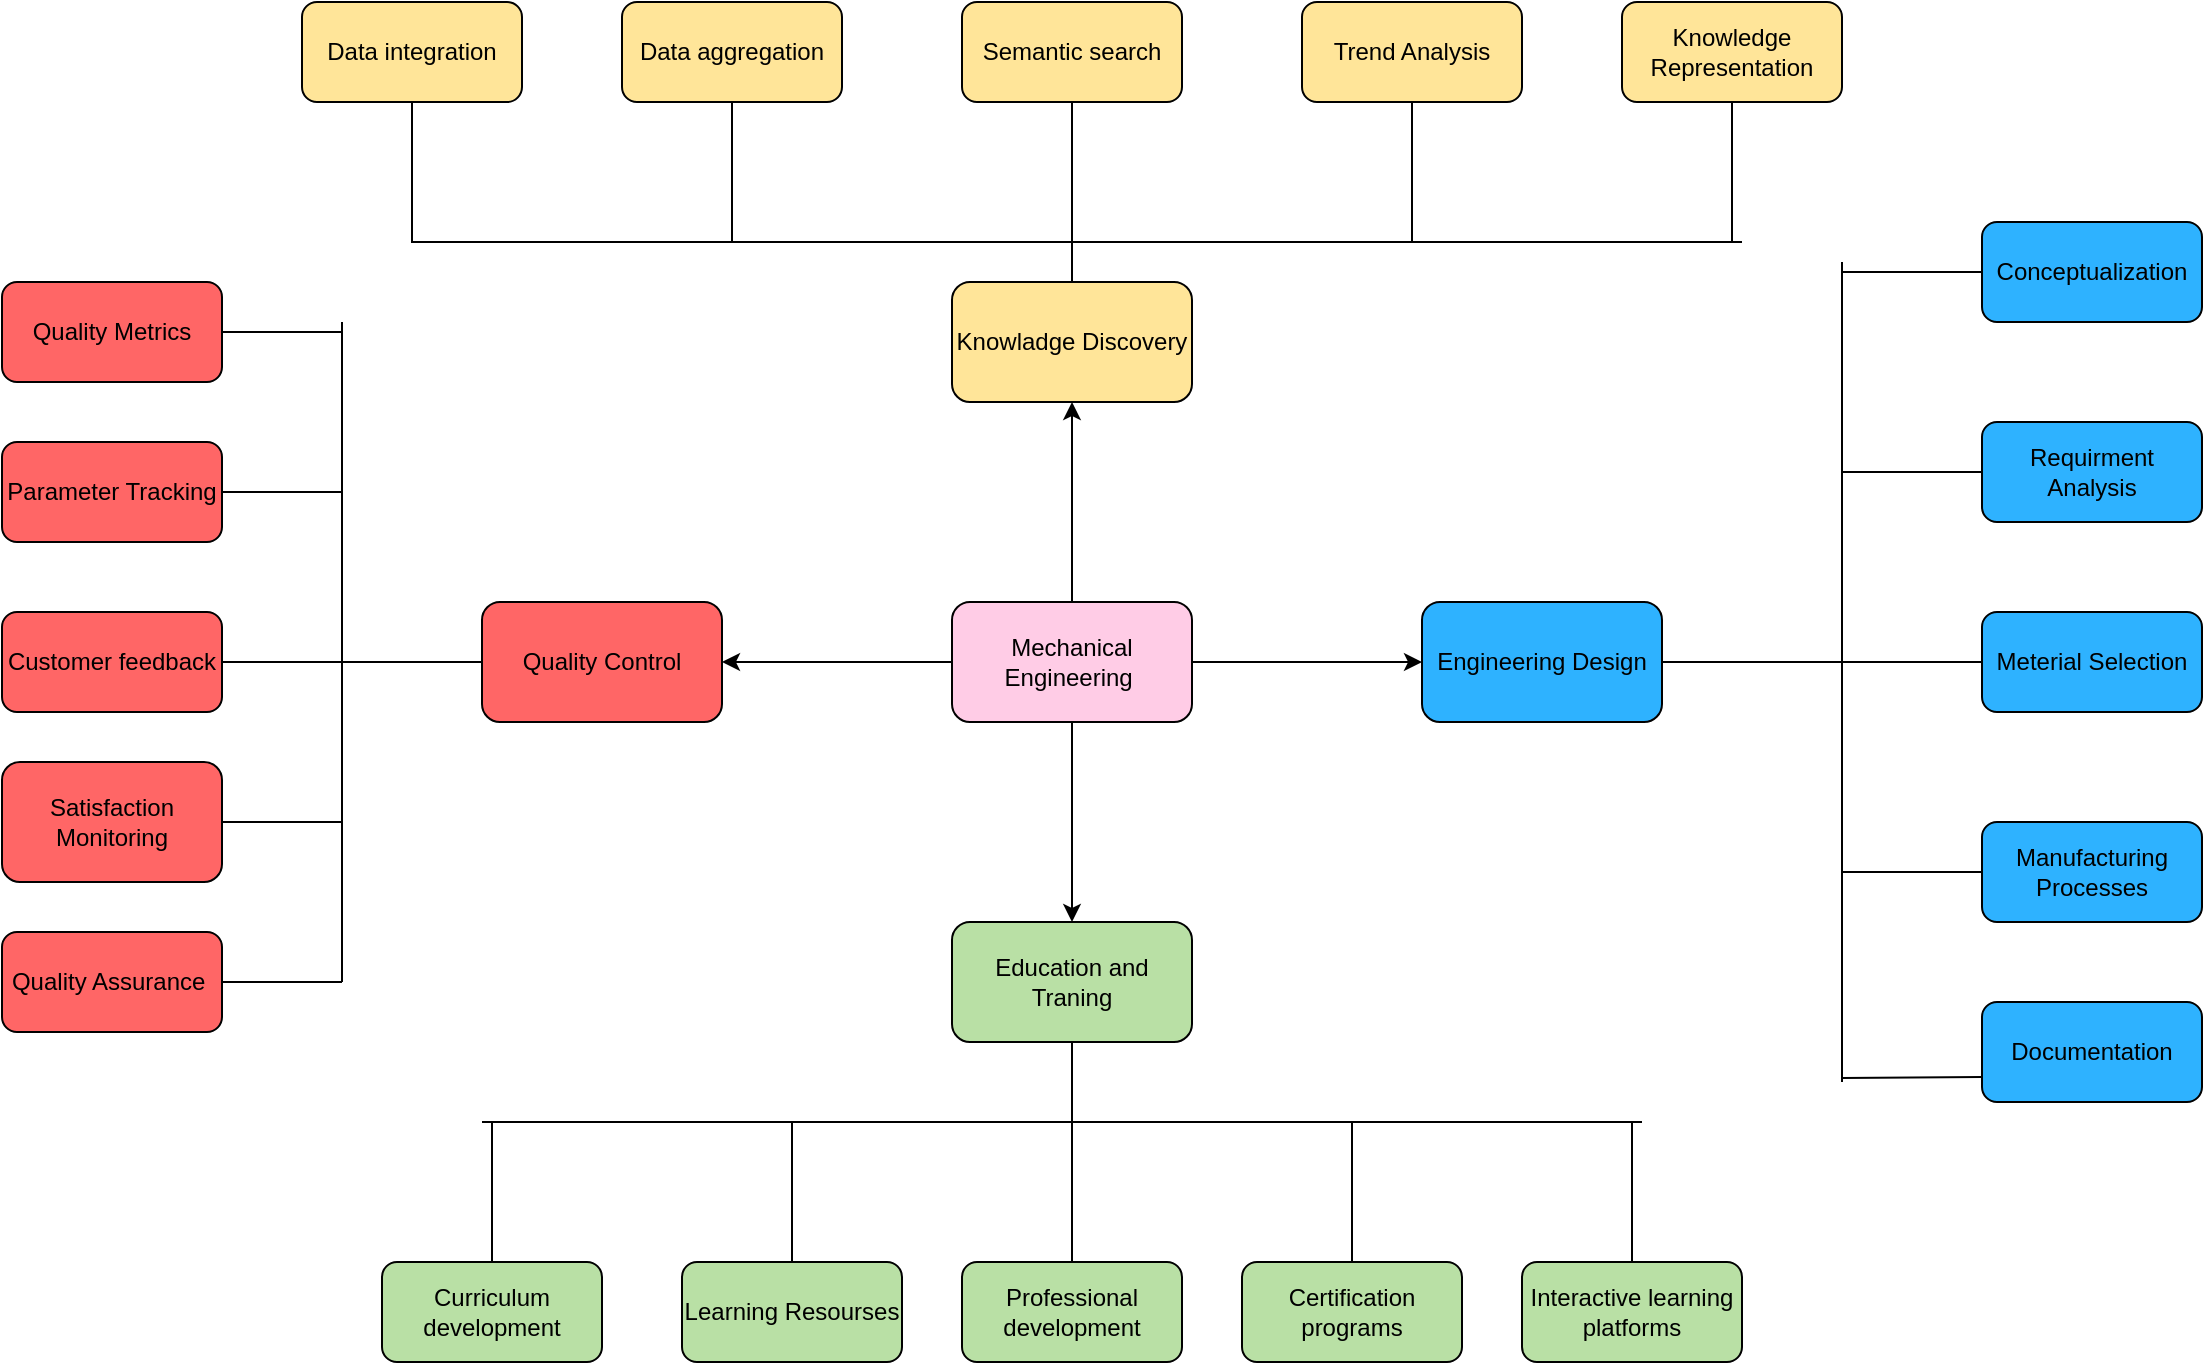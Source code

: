 <mxfile version="22.1.11" type="device">
  <diagram name="Page-1" id="4Mu8Mg3gbt0rlG3FnBVU">
    <mxGraphModel dx="2008" dy="2333" grid="1" gridSize="10" guides="1" tooltips="1" connect="1" arrows="1" fold="1" page="1" pageScale="1" pageWidth="850" pageHeight="1100" math="0" shadow="0">
      <root>
        <mxCell id="0" />
        <mxCell id="1" parent="0" />
        <mxCell id="e2d-h4iOLmfBkgxcTGnJ-6" style="edgeStyle=orthogonalEdgeStyle;rounded=0;orthogonalLoop=1;jettySize=auto;html=1;entryX=0;entryY=0.5;entryDx=0;entryDy=0;" edge="1" parent="1" source="e2d-h4iOLmfBkgxcTGnJ-1" target="e2d-h4iOLmfBkgxcTGnJ-4">
          <mxGeometry relative="1" as="geometry" />
        </mxCell>
        <mxCell id="e2d-h4iOLmfBkgxcTGnJ-7" style="edgeStyle=orthogonalEdgeStyle;rounded=0;orthogonalLoop=1;jettySize=auto;html=1;entryX=0.5;entryY=1;entryDx=0;entryDy=0;" edge="1" parent="1" source="e2d-h4iOLmfBkgxcTGnJ-1" target="e2d-h4iOLmfBkgxcTGnJ-2">
          <mxGeometry relative="1" as="geometry" />
        </mxCell>
        <mxCell id="e2d-h4iOLmfBkgxcTGnJ-8" style="edgeStyle=orthogonalEdgeStyle;rounded=0;orthogonalLoop=1;jettySize=auto;html=1;entryX=1;entryY=0.5;entryDx=0;entryDy=0;" edge="1" parent="1" source="e2d-h4iOLmfBkgxcTGnJ-1" target="e2d-h4iOLmfBkgxcTGnJ-3">
          <mxGeometry relative="1" as="geometry" />
        </mxCell>
        <mxCell id="e2d-h4iOLmfBkgxcTGnJ-9" style="edgeStyle=orthogonalEdgeStyle;rounded=0;orthogonalLoop=1;jettySize=auto;html=1;entryX=0.5;entryY=0;entryDx=0;entryDy=0;" edge="1" parent="1" source="e2d-h4iOLmfBkgxcTGnJ-1" target="e2d-h4iOLmfBkgxcTGnJ-5">
          <mxGeometry relative="1" as="geometry" />
        </mxCell>
        <mxCell id="e2d-h4iOLmfBkgxcTGnJ-1" value="Mechanical Engineering&amp;nbsp;" style="rounded=1;whiteSpace=wrap;html=1;fillColor=#FFCCE6;" vertex="1" parent="1">
          <mxGeometry x="365" y="280" width="120" height="60" as="geometry" />
        </mxCell>
        <mxCell id="e2d-h4iOLmfBkgxcTGnJ-2" value="Knowladge Discovery" style="rounded=1;whiteSpace=wrap;html=1;fillColor=#FFE599;" vertex="1" parent="1">
          <mxGeometry x="365" y="120" width="120" height="60" as="geometry" />
        </mxCell>
        <mxCell id="e2d-h4iOLmfBkgxcTGnJ-3" value="Quality Control" style="rounded=1;whiteSpace=wrap;html=1;fillColor=#FF6666;" vertex="1" parent="1">
          <mxGeometry x="130" y="280" width="120" height="60" as="geometry" />
        </mxCell>
        <mxCell id="e2d-h4iOLmfBkgxcTGnJ-4" value="Engineering Design" style="rounded=1;whiteSpace=wrap;html=1;fillColor=#2EB2FF;" vertex="1" parent="1">
          <mxGeometry x="600" y="280" width="120" height="60" as="geometry" />
        </mxCell>
        <mxCell id="e2d-h4iOLmfBkgxcTGnJ-5" value="Education and Traning" style="rounded=1;whiteSpace=wrap;html=1;fillColor=#B9E0A5;" vertex="1" parent="1">
          <mxGeometry x="365" y="440" width="120" height="60" as="geometry" />
        </mxCell>
        <mxCell id="e2d-h4iOLmfBkgxcTGnJ-10" value="Data integration" style="rounded=1;whiteSpace=wrap;html=1;fillColor=#FFE599;" vertex="1" parent="1">
          <mxGeometry x="40" y="-20" width="110" height="50" as="geometry" />
        </mxCell>
        <mxCell id="e2d-h4iOLmfBkgxcTGnJ-11" value="Data aggregation" style="rounded=1;whiteSpace=wrap;html=1;fillColor=#FFE599;" vertex="1" parent="1">
          <mxGeometry x="200" y="-20" width="110" height="50" as="geometry" />
        </mxCell>
        <mxCell id="e2d-h4iOLmfBkgxcTGnJ-12" value="Semantic search" style="rounded=1;whiteSpace=wrap;html=1;fillColor=#FFE599;" vertex="1" parent="1">
          <mxGeometry x="370" y="-20" width="110" height="50" as="geometry" />
        </mxCell>
        <mxCell id="e2d-h4iOLmfBkgxcTGnJ-13" value="Trend Analysis" style="rounded=1;whiteSpace=wrap;html=1;fillColor=#FFE599;" vertex="1" parent="1">
          <mxGeometry x="540" y="-20" width="110" height="50" as="geometry" />
        </mxCell>
        <mxCell id="e2d-h4iOLmfBkgxcTGnJ-14" value="Knowledge Representation" style="rounded=1;whiteSpace=wrap;html=1;fillColor=#FFE599;" vertex="1" parent="1">
          <mxGeometry x="700" y="-20" width="110" height="50" as="geometry" />
        </mxCell>
        <mxCell id="e2d-h4iOLmfBkgxcTGnJ-15" value="" style="endArrow=none;html=1;rounded=0;entryX=0.5;entryY=1;entryDx=0;entryDy=0;" edge="1" parent="1" target="e2d-h4iOLmfBkgxcTGnJ-10">
          <mxGeometry width="50" height="50" relative="1" as="geometry">
            <mxPoint x="425" y="120" as="sourcePoint" />
            <mxPoint x="450" y="190" as="targetPoint" />
            <Array as="points">
              <mxPoint x="425" y="100" />
              <mxPoint x="95" y="100" />
            </Array>
          </mxGeometry>
        </mxCell>
        <mxCell id="e2d-h4iOLmfBkgxcTGnJ-16" value="" style="endArrow=none;html=1;rounded=0;exitX=0.5;exitY=1;exitDx=0;exitDy=0;" edge="1" parent="1" source="e2d-h4iOLmfBkgxcTGnJ-11">
          <mxGeometry width="50" height="50" relative="1" as="geometry">
            <mxPoint x="400" y="240" as="sourcePoint" />
            <mxPoint x="255" y="100" as="targetPoint" />
          </mxGeometry>
        </mxCell>
        <mxCell id="e2d-h4iOLmfBkgxcTGnJ-17" value="" style="endArrow=none;html=1;rounded=0;" edge="1" parent="1">
          <mxGeometry width="50" height="50" relative="1" as="geometry">
            <mxPoint x="760" y="100" as="sourcePoint" />
            <mxPoint x="420" y="100" as="targetPoint" />
          </mxGeometry>
        </mxCell>
        <mxCell id="e2d-h4iOLmfBkgxcTGnJ-18" value="" style="endArrow=none;html=1;rounded=0;entryX=0.5;entryY=1;entryDx=0;entryDy=0;" edge="1" parent="1" target="e2d-h4iOLmfBkgxcTGnJ-13">
          <mxGeometry width="50" height="50" relative="1" as="geometry">
            <mxPoint x="595" y="100" as="sourcePoint" />
            <mxPoint x="450" y="190" as="targetPoint" />
          </mxGeometry>
        </mxCell>
        <mxCell id="e2d-h4iOLmfBkgxcTGnJ-19" value="" style="endArrow=none;html=1;rounded=0;entryX=0.5;entryY=1;entryDx=0;entryDy=0;" edge="1" parent="1">
          <mxGeometry width="50" height="50" relative="1" as="geometry">
            <mxPoint x="755" y="100" as="sourcePoint" />
            <mxPoint x="755" y="30" as="targetPoint" />
          </mxGeometry>
        </mxCell>
        <mxCell id="e2d-h4iOLmfBkgxcTGnJ-20" value="" style="endArrow=none;html=1;rounded=0;entryX=0.5;entryY=1;entryDx=0;entryDy=0;" edge="1" parent="1" target="e2d-h4iOLmfBkgxcTGnJ-12">
          <mxGeometry width="50" height="50" relative="1" as="geometry">
            <mxPoint x="425" y="100" as="sourcePoint" />
            <mxPoint x="450" y="190" as="targetPoint" />
          </mxGeometry>
        </mxCell>
        <mxCell id="e2d-h4iOLmfBkgxcTGnJ-53" value="" style="endArrow=none;html=1;rounded=0;" edge="1" parent="1">
          <mxGeometry width="50" height="50" relative="1" as="geometry">
            <mxPoint x="130" y="310" as="sourcePoint" />
            <mxPoint x="60" y="310" as="targetPoint" />
          </mxGeometry>
        </mxCell>
        <mxCell id="e2d-h4iOLmfBkgxcTGnJ-55" value="Quality Metrics" style="rounded=1;whiteSpace=wrap;html=1;fillColor=#FF6666;" vertex="1" parent="1">
          <mxGeometry x="-110" y="120" width="110" height="50" as="geometry" />
        </mxCell>
        <mxCell id="e2d-h4iOLmfBkgxcTGnJ-56" value="Parameter Tracking" style="rounded=1;whiteSpace=wrap;html=1;fillColor=#FF6666;" vertex="1" parent="1">
          <mxGeometry x="-110" y="200" width="110" height="50" as="geometry" />
        </mxCell>
        <mxCell id="e2d-h4iOLmfBkgxcTGnJ-57" value="Customer feedback" style="rounded=1;whiteSpace=wrap;html=1;fillColor=#FF6666;" vertex="1" parent="1">
          <mxGeometry x="-110" y="285" width="110" height="50" as="geometry" />
        </mxCell>
        <mxCell id="e2d-h4iOLmfBkgxcTGnJ-58" value="Satisfaction Monitoring" style="rounded=1;whiteSpace=wrap;html=1;fillColor=#FF6666;" vertex="1" parent="1">
          <mxGeometry x="-110" y="360" width="110" height="60" as="geometry" />
        </mxCell>
        <mxCell id="e2d-h4iOLmfBkgxcTGnJ-59" value="Quality Assurance&amp;nbsp;" style="rounded=1;whiteSpace=wrap;html=1;fillColor=#FF6666;" vertex="1" parent="1">
          <mxGeometry x="-110" y="445" width="110" height="50" as="geometry" />
        </mxCell>
        <mxCell id="e2d-h4iOLmfBkgxcTGnJ-60" value="" style="endArrow=none;html=1;rounded=0;" edge="1" parent="1">
          <mxGeometry width="50" height="50" relative="1" as="geometry">
            <mxPoint x="60" y="470" as="sourcePoint" />
            <mxPoint x="60" y="140" as="targetPoint" />
          </mxGeometry>
        </mxCell>
        <mxCell id="e2d-h4iOLmfBkgxcTGnJ-61" value="" style="endArrow=none;html=1;rounded=0;exitX=1;exitY=0.5;exitDx=0;exitDy=0;" edge="1" parent="1" source="e2d-h4iOLmfBkgxcTGnJ-57">
          <mxGeometry width="50" height="50" relative="1" as="geometry">
            <mxPoint x="460" y="420" as="sourcePoint" />
            <mxPoint x="60" y="310" as="targetPoint" />
          </mxGeometry>
        </mxCell>
        <mxCell id="e2d-h4iOLmfBkgxcTGnJ-62" value="" style="endArrow=none;html=1;rounded=0;entryX=1;entryY=0.5;entryDx=0;entryDy=0;" edge="1" parent="1" target="e2d-h4iOLmfBkgxcTGnJ-56">
          <mxGeometry width="50" height="50" relative="1" as="geometry">
            <mxPoint x="60" y="225" as="sourcePoint" />
            <mxPoint x="510" y="370" as="targetPoint" />
          </mxGeometry>
        </mxCell>
        <mxCell id="e2d-h4iOLmfBkgxcTGnJ-63" value="" style="endArrow=none;html=1;rounded=0;exitX=1;exitY=0.5;exitDx=0;exitDy=0;" edge="1" parent="1" source="e2d-h4iOLmfBkgxcTGnJ-55">
          <mxGeometry width="50" height="50" relative="1" as="geometry">
            <mxPoint x="460" y="420" as="sourcePoint" />
            <mxPoint x="60" y="145" as="targetPoint" />
          </mxGeometry>
        </mxCell>
        <mxCell id="e2d-h4iOLmfBkgxcTGnJ-64" value="" style="endArrow=none;html=1;rounded=0;entryX=1;entryY=0.5;entryDx=0;entryDy=0;" edge="1" parent="1" target="e2d-h4iOLmfBkgxcTGnJ-58">
          <mxGeometry width="50" height="50" relative="1" as="geometry">
            <mxPoint x="60" y="390" as="sourcePoint" />
            <mxPoint x="510" y="370" as="targetPoint" />
          </mxGeometry>
        </mxCell>
        <mxCell id="e2d-h4iOLmfBkgxcTGnJ-65" value="" style="endArrow=none;html=1;rounded=0;exitX=1;exitY=0.5;exitDx=0;exitDy=0;" edge="1" parent="1" source="e2d-h4iOLmfBkgxcTGnJ-59">
          <mxGeometry width="50" height="50" relative="1" as="geometry">
            <mxPoint x="460" y="420" as="sourcePoint" />
            <mxPoint x="60" y="470" as="targetPoint" />
          </mxGeometry>
        </mxCell>
        <mxCell id="e2d-h4iOLmfBkgxcTGnJ-66" value="" style="endArrow=none;html=1;rounded=0;entryX=0.5;entryY=1;entryDx=0;entryDy=0;" edge="1" parent="1" target="e2d-h4iOLmfBkgxcTGnJ-5">
          <mxGeometry width="50" height="50" relative="1" as="geometry">
            <mxPoint x="425" y="560" as="sourcePoint" />
            <mxPoint x="430" y="530" as="targetPoint" />
          </mxGeometry>
        </mxCell>
        <mxCell id="e2d-h4iOLmfBkgxcTGnJ-67" value="" style="endArrow=none;html=1;rounded=0;" edge="1" parent="1">
          <mxGeometry width="50" height="50" relative="1" as="geometry">
            <mxPoint x="130" y="540" as="sourcePoint" />
            <mxPoint x="710" y="540" as="targetPoint" />
          </mxGeometry>
        </mxCell>
        <mxCell id="e2d-h4iOLmfBkgxcTGnJ-68" value="Professional development" style="rounded=1;whiteSpace=wrap;html=1;fillColor=#B9E0A5;" vertex="1" parent="1">
          <mxGeometry x="370" y="610" width="110" height="50" as="geometry" />
        </mxCell>
        <mxCell id="e2d-h4iOLmfBkgxcTGnJ-69" value="Learning Resourses" style="rounded=1;whiteSpace=wrap;html=1;fillColor=#B9E0A5;" vertex="1" parent="1">
          <mxGeometry x="230" y="610" width="110" height="50" as="geometry" />
        </mxCell>
        <mxCell id="e2d-h4iOLmfBkgxcTGnJ-70" value="Curriculum development" style="rounded=1;whiteSpace=wrap;html=1;fillColor=#B9E0A5;" vertex="1" parent="1">
          <mxGeometry x="80" y="610" width="110" height="50" as="geometry" />
        </mxCell>
        <mxCell id="e2d-h4iOLmfBkgxcTGnJ-71" value="Certification&lt;br&gt;programs" style="rounded=1;whiteSpace=wrap;html=1;fillColor=#B9E0A5;" vertex="1" parent="1">
          <mxGeometry x="510" y="610" width="110" height="50" as="geometry" />
        </mxCell>
        <mxCell id="e2d-h4iOLmfBkgxcTGnJ-72" value="Interactive learning platforms" style="rounded=1;whiteSpace=wrap;html=1;fillColor=#B9E0A5;" vertex="1" parent="1">
          <mxGeometry x="650" y="610" width="110" height="50" as="geometry" />
        </mxCell>
        <mxCell id="e2d-h4iOLmfBkgxcTGnJ-73" value="" style="endArrow=none;html=1;rounded=0;entryX=0.5;entryY=0;entryDx=0;entryDy=0;" edge="1" parent="1" target="e2d-h4iOLmfBkgxcTGnJ-72">
          <mxGeometry width="50" height="50" relative="1" as="geometry">
            <mxPoint x="705" y="540" as="sourcePoint" />
            <mxPoint x="210" y="410" as="targetPoint" />
          </mxGeometry>
        </mxCell>
        <mxCell id="e2d-h4iOLmfBkgxcTGnJ-74" value="" style="endArrow=none;html=1;rounded=0;exitX=0.5;exitY=0;exitDx=0;exitDy=0;" edge="1" parent="1" source="e2d-h4iOLmfBkgxcTGnJ-71">
          <mxGeometry width="50" height="50" relative="1" as="geometry">
            <mxPoint x="160" y="460" as="sourcePoint" />
            <mxPoint x="565" y="540" as="targetPoint" />
          </mxGeometry>
        </mxCell>
        <mxCell id="e2d-h4iOLmfBkgxcTGnJ-75" value="" style="endArrow=none;html=1;rounded=0;exitX=0.5;exitY=0;exitDx=0;exitDy=0;" edge="1" parent="1" source="e2d-h4iOLmfBkgxcTGnJ-68">
          <mxGeometry width="50" height="50" relative="1" as="geometry">
            <mxPoint x="430" y="540" as="sourcePoint" />
            <mxPoint x="425" y="540" as="targetPoint" />
          </mxGeometry>
        </mxCell>
        <mxCell id="e2d-h4iOLmfBkgxcTGnJ-76" value="" style="endArrow=none;html=1;rounded=0;exitX=0.5;exitY=0;exitDx=0;exitDy=0;" edge="1" parent="1" source="e2d-h4iOLmfBkgxcTGnJ-69">
          <mxGeometry width="50" height="50" relative="1" as="geometry">
            <mxPoint x="160" y="460" as="sourcePoint" />
            <mxPoint x="285" y="540" as="targetPoint" />
          </mxGeometry>
        </mxCell>
        <mxCell id="e2d-h4iOLmfBkgxcTGnJ-77" value="" style="endArrow=none;html=1;rounded=0;exitX=0.5;exitY=0;exitDx=0;exitDy=0;" edge="1" parent="1" source="e2d-h4iOLmfBkgxcTGnJ-70">
          <mxGeometry width="50" height="50" relative="1" as="geometry">
            <mxPoint x="160" y="460" as="sourcePoint" />
            <mxPoint x="135" y="540" as="targetPoint" />
          </mxGeometry>
        </mxCell>
        <mxCell id="e2d-h4iOLmfBkgxcTGnJ-78" value="" style="endArrow=none;html=1;rounded=0;entryX=1;entryY=0.5;entryDx=0;entryDy=0;" edge="1" parent="1" target="e2d-h4iOLmfBkgxcTGnJ-4">
          <mxGeometry width="50" height="50" relative="1" as="geometry">
            <mxPoint x="870" y="310" as="sourcePoint" />
            <mxPoint x="450" y="310" as="targetPoint" />
          </mxGeometry>
        </mxCell>
        <mxCell id="e2d-h4iOLmfBkgxcTGnJ-79" value="" style="endArrow=none;html=1;rounded=0;" edge="1" parent="1">
          <mxGeometry width="50" height="50" relative="1" as="geometry">
            <mxPoint x="810" y="520" as="sourcePoint" />
            <mxPoint x="810" y="110" as="targetPoint" />
          </mxGeometry>
        </mxCell>
        <mxCell id="e2d-h4iOLmfBkgxcTGnJ-80" value="Meterial Selection" style="rounded=1;whiteSpace=wrap;html=1;fillColor=#2EB2FF;" vertex="1" parent="1">
          <mxGeometry x="880" y="285" width="110" height="50" as="geometry" />
        </mxCell>
        <mxCell id="e2d-h4iOLmfBkgxcTGnJ-81" value="" style="endArrow=none;html=1;rounded=0;entryX=0;entryY=0.5;entryDx=0;entryDy=0;" edge="1" parent="1" target="e2d-h4iOLmfBkgxcTGnJ-80">
          <mxGeometry width="50" height="50" relative="1" as="geometry">
            <mxPoint x="810" y="310" as="sourcePoint" />
            <mxPoint x="650" y="350" as="targetPoint" />
          </mxGeometry>
        </mxCell>
        <mxCell id="e2d-h4iOLmfBkgxcTGnJ-82" value="Requirment Analysis" style="rounded=1;whiteSpace=wrap;html=1;fillColor=#2EB2FF;" vertex="1" parent="1">
          <mxGeometry x="880" y="190" width="110" height="50" as="geometry" />
        </mxCell>
        <mxCell id="e2d-h4iOLmfBkgxcTGnJ-84" value="Conceptualization" style="rounded=1;whiteSpace=wrap;html=1;fillColor=#2EB2FF;" vertex="1" parent="1">
          <mxGeometry x="880" y="90" width="110" height="50" as="geometry" />
        </mxCell>
        <mxCell id="e2d-h4iOLmfBkgxcTGnJ-85" value="Manufacturing Processes" style="rounded=1;whiteSpace=wrap;html=1;fillColor=#2EB2FF;" vertex="1" parent="1">
          <mxGeometry x="880" y="390" width="110" height="50" as="geometry" />
        </mxCell>
        <mxCell id="e2d-h4iOLmfBkgxcTGnJ-86" value="Documentation" style="rounded=1;whiteSpace=wrap;html=1;fillColor=#2EB2FF;" vertex="1" parent="1">
          <mxGeometry x="880" y="480" width="110" height="50" as="geometry" />
        </mxCell>
        <mxCell id="e2d-h4iOLmfBkgxcTGnJ-87" value="" style="endArrow=none;html=1;rounded=0;entryX=0;entryY=0.75;entryDx=0;entryDy=0;" edge="1" parent="1" target="e2d-h4iOLmfBkgxcTGnJ-86">
          <mxGeometry width="50" height="50" relative="1" as="geometry">
            <mxPoint x="810" y="518" as="sourcePoint" />
            <mxPoint x="650" y="350" as="targetPoint" />
          </mxGeometry>
        </mxCell>
        <mxCell id="e2d-h4iOLmfBkgxcTGnJ-88" value="" style="endArrow=none;html=1;rounded=0;entryX=0;entryY=0.5;entryDx=0;entryDy=0;" edge="1" parent="1" target="e2d-h4iOLmfBkgxcTGnJ-85">
          <mxGeometry width="50" height="50" relative="1" as="geometry">
            <mxPoint x="810" y="415" as="sourcePoint" />
            <mxPoint x="650" y="350" as="targetPoint" />
          </mxGeometry>
        </mxCell>
        <mxCell id="e2d-h4iOLmfBkgxcTGnJ-89" value="" style="endArrow=none;html=1;rounded=0;entryX=0;entryY=0.5;entryDx=0;entryDy=0;" edge="1" parent="1" target="e2d-h4iOLmfBkgxcTGnJ-82">
          <mxGeometry width="50" height="50" relative="1" as="geometry">
            <mxPoint x="810" y="215" as="sourcePoint" />
            <mxPoint x="650" y="350" as="targetPoint" />
          </mxGeometry>
        </mxCell>
        <mxCell id="e2d-h4iOLmfBkgxcTGnJ-90" value="" style="endArrow=none;html=1;rounded=0;entryX=0;entryY=0.5;entryDx=0;entryDy=0;" edge="1" parent="1" target="e2d-h4iOLmfBkgxcTGnJ-84">
          <mxGeometry width="50" height="50" relative="1" as="geometry">
            <mxPoint x="810" y="115" as="sourcePoint" />
            <mxPoint x="650" y="350" as="targetPoint" />
          </mxGeometry>
        </mxCell>
      </root>
    </mxGraphModel>
  </diagram>
</mxfile>
